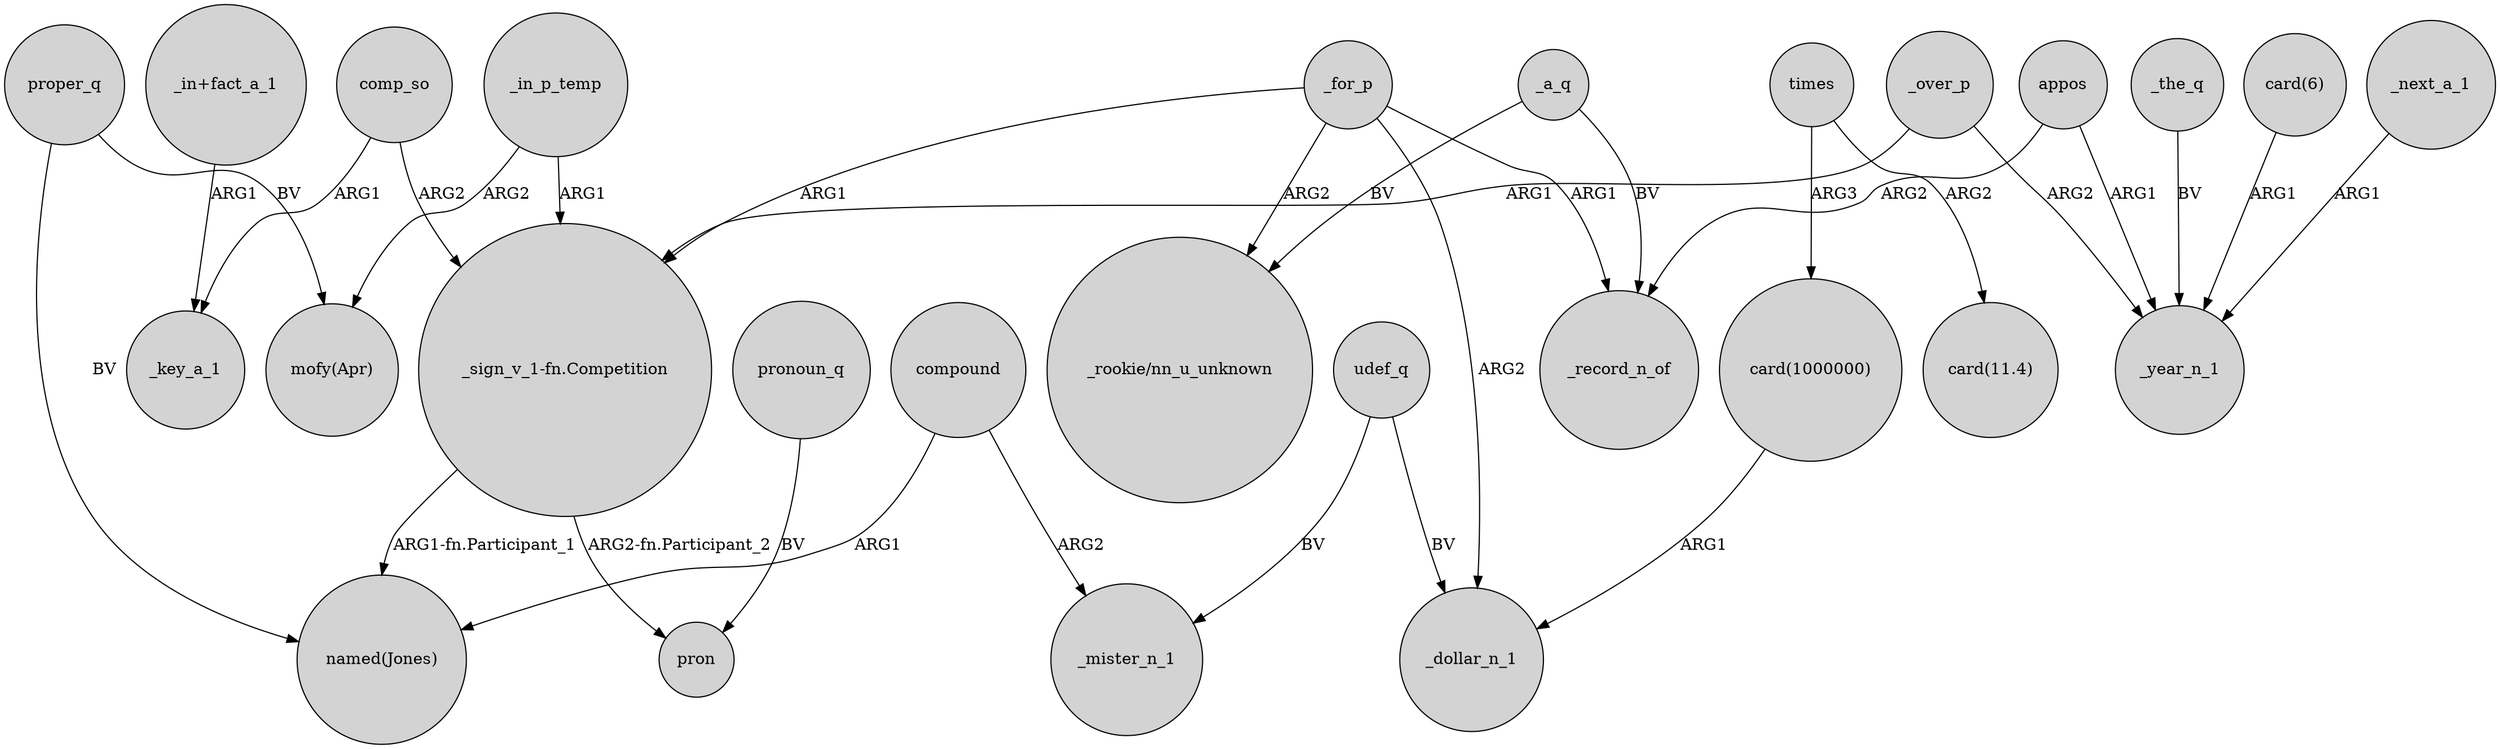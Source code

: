 digraph {
	node [shape=circle style=filled]
	proper_q -> "mofy(Apr)" [label=BV]
	comp_so -> _key_a_1 [label=ARG1]
	_a_q -> _record_n_of [label=BV]
	compound -> _mister_n_1 [label=ARG2]
	comp_so -> "_sign_v_1-fn.Competition" [label=ARG2]
	compound -> "named(Jones)" [label=ARG1]
	_for_p -> _record_n_of [label=ARG1]
	_in_p_temp -> "mofy(Apr)" [label=ARG2]
	"_sign_v_1-fn.Competition" -> pron [label="ARG2-fn.Participant_2"]
	_over_p -> "_sign_v_1-fn.Competition" [label=ARG1]
	times -> "card(1000000)" [label=ARG3]
	udef_q -> _mister_n_1 [label=BV]
	pronoun_q -> pron [label=BV]
	_for_p -> "_sign_v_1-fn.Competition" [label=ARG1]
	"_in+fact_a_1" -> _key_a_1 [label=ARG1]
	_the_q -> _year_n_1 [label=BV]
	"_sign_v_1-fn.Competition" -> "named(Jones)" [label="ARG1-fn.Participant_1"]
	_for_p -> _dollar_n_1 [label=ARG2]
	"card(6)" -> _year_n_1 [label=ARG1]
	_in_p_temp -> "_sign_v_1-fn.Competition" [label=ARG1]
	udef_q -> _dollar_n_1 [label=BV]
	proper_q -> "named(Jones)" [label=BV]
	"card(1000000)" -> _dollar_n_1 [label=ARG1]
	appos -> _year_n_1 [label=ARG1]
	_a_q -> "_rookie/nn_u_unknown" [label=BV]
	_over_p -> _year_n_1 [label=ARG2]
	_next_a_1 -> _year_n_1 [label=ARG1]
	appos -> _record_n_of [label=ARG2]
	_for_p -> "_rookie/nn_u_unknown" [label=ARG2]
	times -> "card(11.4)" [label=ARG2]
}

